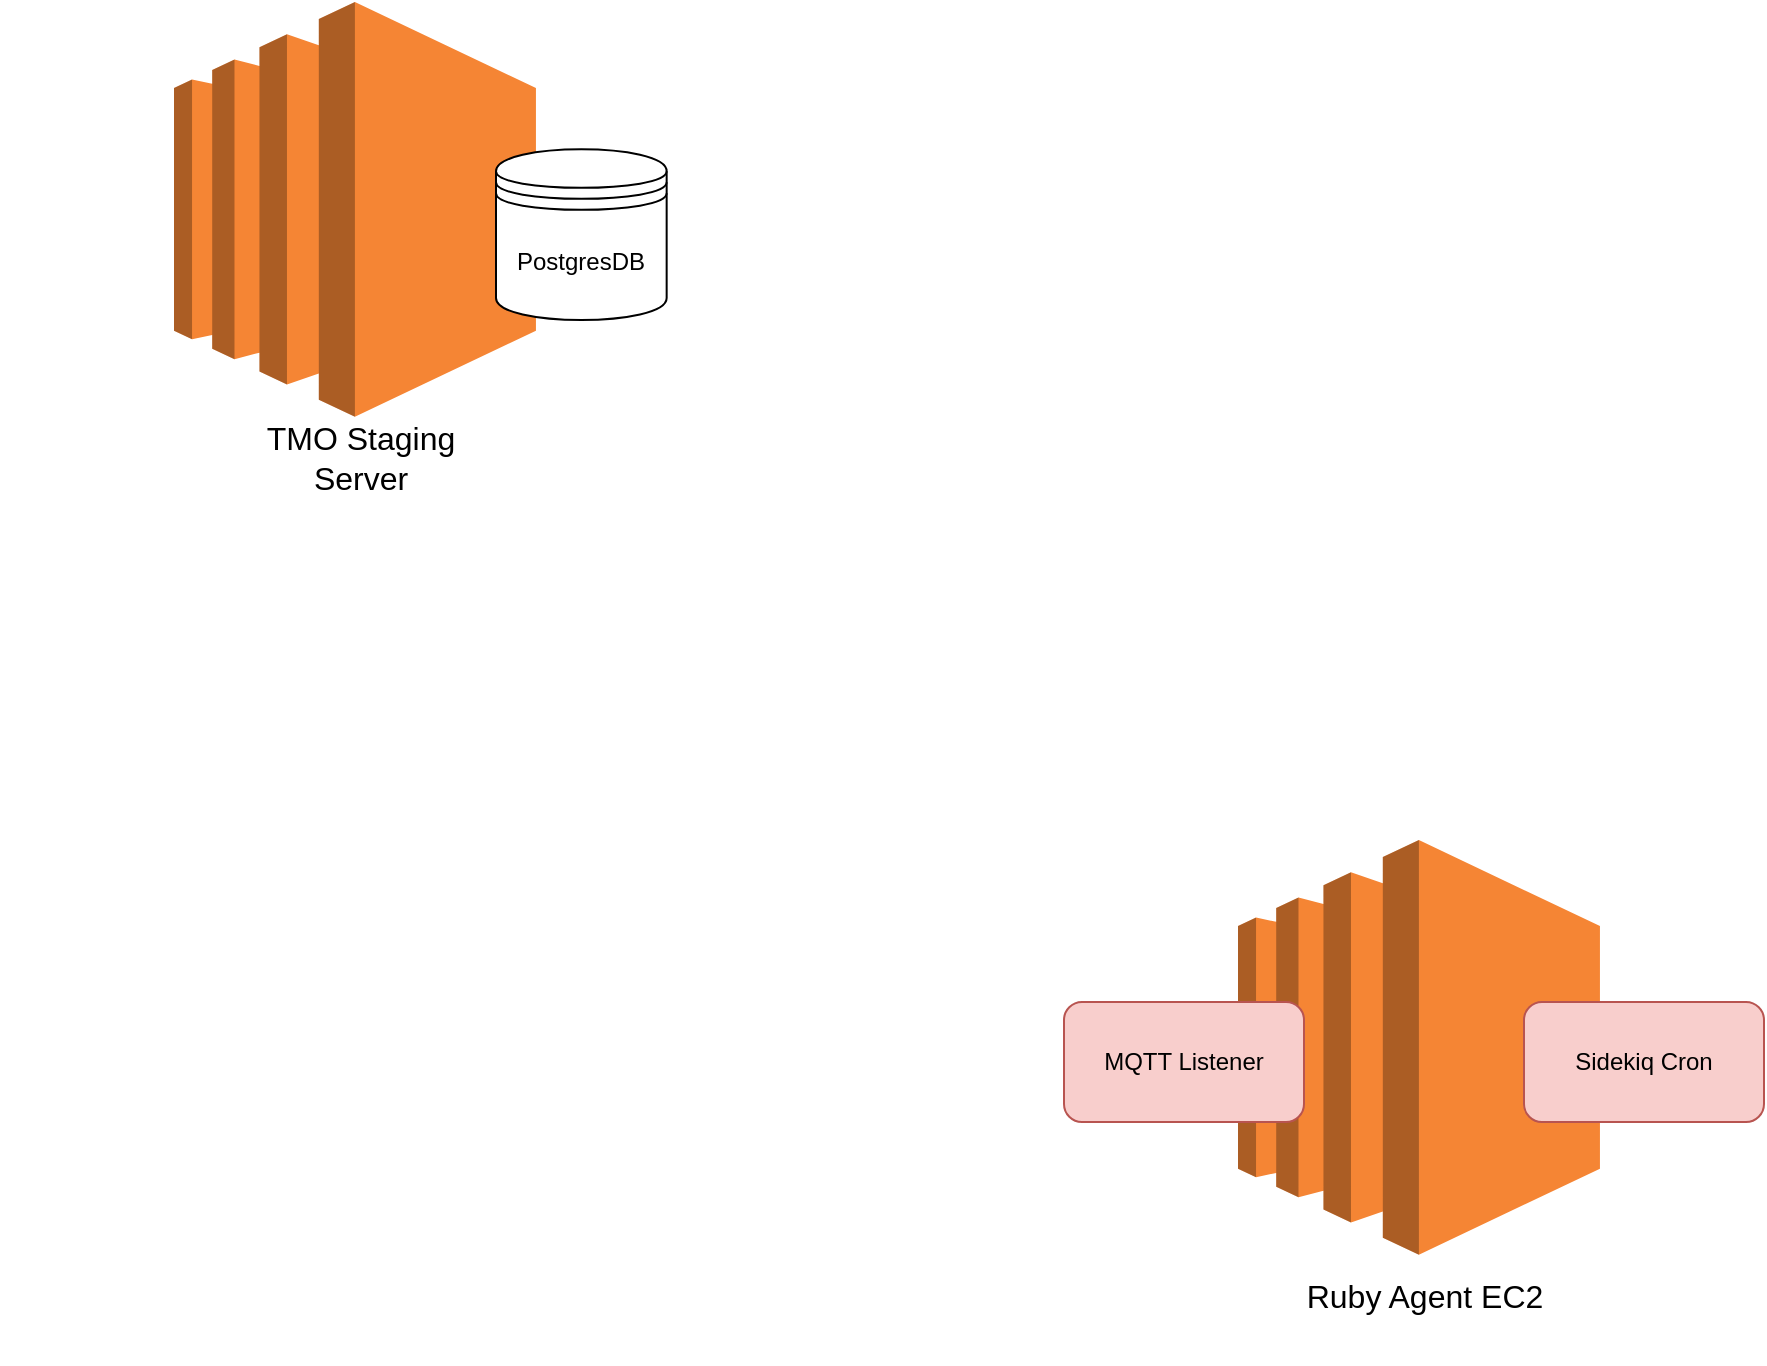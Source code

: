 <mxfile version="24.0.2" type="github">
  <diagram name="Page-1" id="Kr2ntku6KOnwrp9GdXT6">
    <mxGraphModel dx="1667" dy="1834" grid="0" gridSize="10" guides="1" tooltips="1" connect="1" arrows="1" fold="1" page="0" pageScale="1" pageWidth="850" pageHeight="1100" math="0" shadow="0">
      <root>
        <mxCell id="0" />
        <mxCell id="1" parent="0" />
        <mxCell id="RGzQTjB-QN1Bn-FcTvta-14" value="" style="group" vertex="1" connectable="0" parent="1">
          <mxGeometry x="386" y="-15" width="350" height="262" as="geometry" />
        </mxCell>
        <mxCell id="RGzQTjB-QN1Bn-FcTvta-11" value="" style="group" vertex="1" connectable="0" parent="RGzQTjB-QN1Bn-FcTvta-14">
          <mxGeometry x="87" width="187" height="262" as="geometry" />
        </mxCell>
        <mxCell id="RGzQTjB-QN1Bn-FcTvta-9" value="" style="outlineConnect=0;dashed=0;verticalLabelPosition=bottom;verticalAlign=top;align=center;html=1;shape=mxgraph.aws3.ec2;fillColor=#F58534;gradientColor=none;" vertex="1" parent="RGzQTjB-QN1Bn-FcTvta-11">
          <mxGeometry width="180.97" height="207.338" as="geometry" />
        </mxCell>
        <mxCell id="RGzQTjB-QN1Bn-FcTvta-10" value="Ruby Agent EC2" style="text;strokeColor=none;fillColor=none;html=1;align=center;verticalAlign=middle;whiteSpace=wrap;rounded=0;fontSize=16;" vertex="1" parent="RGzQTjB-QN1Bn-FcTvta-11">
          <mxGeometry x="30.24" y="213.935" width="126.52" height="28.273" as="geometry" />
        </mxCell>
        <mxCell id="RGzQTjB-QN1Bn-FcTvta-12" value="Sidekiq Cron" style="rounded=1;whiteSpace=wrap;html=1;perimeterSpacing=10;fillColor=#f8cecc;strokeColor=#b85450;" vertex="1" parent="RGzQTjB-QN1Bn-FcTvta-14">
          <mxGeometry x="230" y="81" width="120" height="60" as="geometry" />
        </mxCell>
        <mxCell id="RGzQTjB-QN1Bn-FcTvta-13" value="MQTT Listener" style="rounded=1;whiteSpace=wrap;html=1;perimeterSpacing=10;fillColor=#f8cecc;strokeColor=#b85450;" vertex="1" parent="RGzQTjB-QN1Bn-FcTvta-14">
          <mxGeometry y="81" width="120" height="60" as="geometry" />
        </mxCell>
        <mxCell id="RGzQTjB-QN1Bn-FcTvta-18" value="" style="group" vertex="1" connectable="0" parent="1">
          <mxGeometry x="-146" y="-434" width="350" height="262" as="geometry" />
        </mxCell>
        <mxCell id="RGzQTjB-QN1Bn-FcTvta-19" value="" style="group" vertex="1" connectable="0" parent="RGzQTjB-QN1Bn-FcTvta-18">
          <mxGeometry x="87" width="187" height="262" as="geometry" />
        </mxCell>
        <mxCell id="RGzQTjB-QN1Bn-FcTvta-20" value="" style="outlineConnect=0;dashed=0;verticalLabelPosition=bottom;verticalAlign=top;align=center;html=1;shape=mxgraph.aws3.ec2;fillColor=#F58534;gradientColor=none;" vertex="1" parent="RGzQTjB-QN1Bn-FcTvta-19">
          <mxGeometry width="180.97" height="207.338" as="geometry" />
        </mxCell>
        <mxCell id="RGzQTjB-QN1Bn-FcTvta-21" value="TMO Staging Server" style="text;strokeColor=none;fillColor=none;html=1;align=center;verticalAlign=middle;whiteSpace=wrap;rounded=0;fontSize=16;" vertex="1" parent="RGzQTjB-QN1Bn-FcTvta-19">
          <mxGeometry x="30.24" y="213.935" width="126.52" height="28.273" as="geometry" />
        </mxCell>
        <mxCell id="RGzQTjB-QN1Bn-FcTvta-24" value="PostgresDB" style="shape=datastore;whiteSpace=wrap;html=1;" vertex="1" parent="RGzQTjB-QN1Bn-FcTvta-18">
          <mxGeometry x="248" y="73.67" width="85.33" height="85.33" as="geometry" />
        </mxCell>
      </root>
    </mxGraphModel>
  </diagram>
</mxfile>
